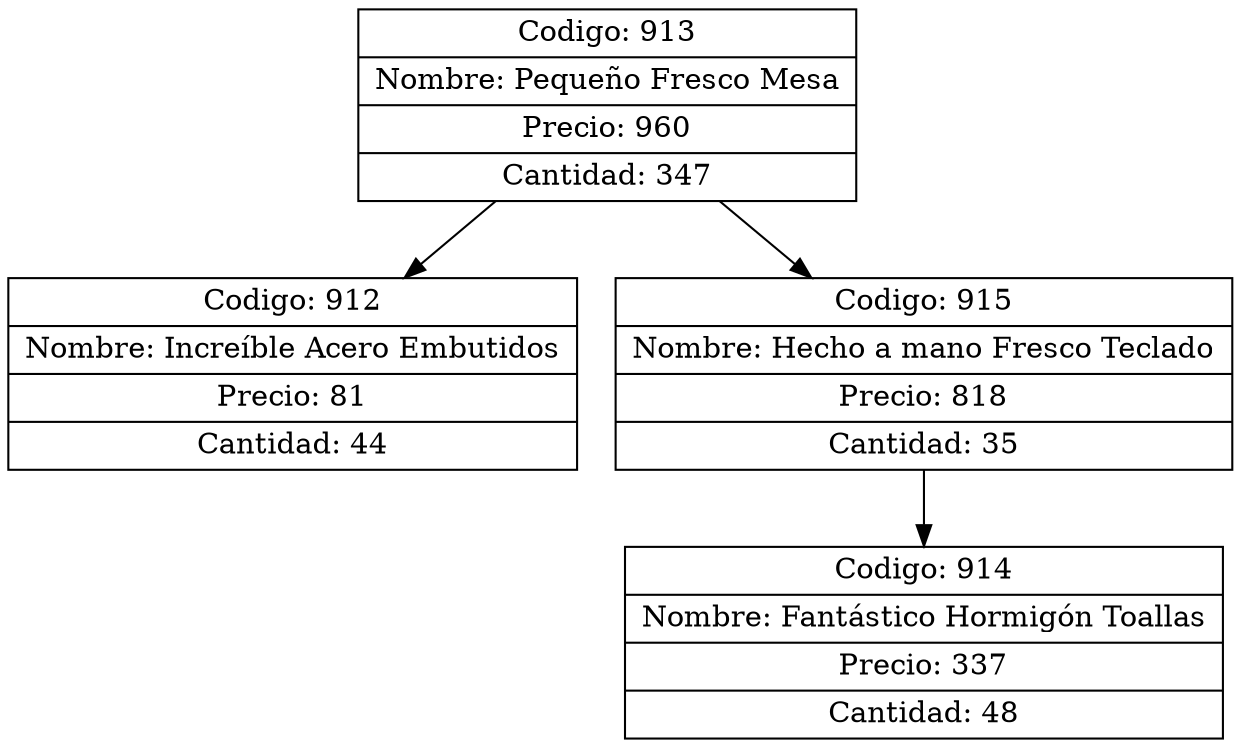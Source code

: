 digraph grafico{
rankdir=UD 
node[shape=box] 
concentrate=true 
nodo913[ shape=record, label ="{Codigo: 913|Nombre: Pequeño Fresco Mesa|Precio: 960|Cantidad: 347}"];
nodo912[ shape=record, label ="{Codigo: 912|Nombre: Increíble Acero Embutidos|Precio: 81|Cantidad: 44}"];
nodo913->nodo912
nodo915[ shape=record, label ="{Codigo: 915|Nombre: Hecho a mano Fresco Teclado|Precio: 818|Cantidad: 35}"];
nodo914[ shape=record, label ="{Codigo: 914|Nombre: Fantástico Hormigón Toallas|Precio: 337|Cantidad: 48}"];
nodo915->nodo914
nodo913->nodo915
}